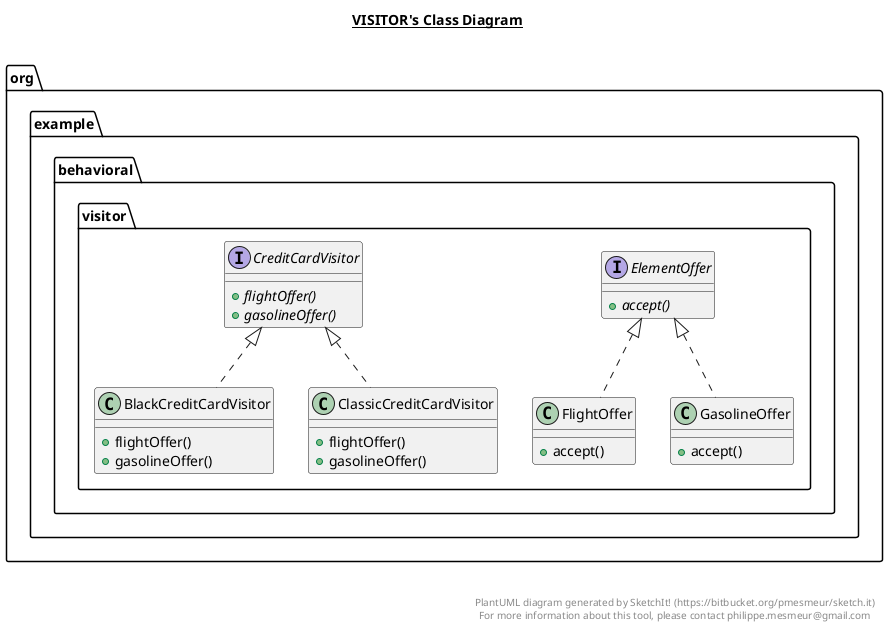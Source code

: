 @startuml

title __VISITOR's Class Diagram__\n

  namespace org.example {
    namespace behavioral.visitor {
      class org.example.behavioral.visitor.BlackCreditCardVisitor {
          + flightOffer()
          + gasolineOffer()
      }
    }
  }
  

  namespace org.example {
    namespace behavioral.visitor {
      class org.example.behavioral.visitor.ClassicCreditCardVisitor {
          + flightOffer()
          + gasolineOffer()
      }
    }
  }
  

  namespace org.example {
    namespace behavioral.visitor {
      interface org.example.behavioral.visitor.CreditCardVisitor {
          {abstract} + flightOffer()
          {abstract} + gasolineOffer()
      }
    }
  }
  

  namespace org.example {
    namespace behavioral.visitor {
      interface org.example.behavioral.visitor.ElementOffer {
          {abstract} + accept()
      }
    }
  }
  

  namespace org.example {
    namespace behavioral.visitor {
      class org.example.behavioral.visitor.FlightOffer {
          + accept()
      }
    }
  }
  

  namespace org.example {
    namespace behavioral.visitor {
      class org.example.behavioral.visitor.GasolineOffer {
          + accept()
      }
    }
  }
  

  org.example.behavioral.visitor.BlackCreditCardVisitor .up.|> org.example.behavioral.visitor.CreditCardVisitor
  org.example.behavioral.visitor.ClassicCreditCardVisitor .up.|> org.example.behavioral.visitor.CreditCardVisitor
  org.example.behavioral.visitor.FlightOffer .up.|> org.example.behavioral.visitor.ElementOffer
  org.example.behavioral.visitor.GasolineOffer .up.|> org.example.behavioral.visitor.ElementOffer


right footer


PlantUML diagram generated by SketchIt! (https://bitbucket.org/pmesmeur/sketch.it)
For more information about this tool, please contact philippe.mesmeur@gmail.com
endfooter

@enduml
